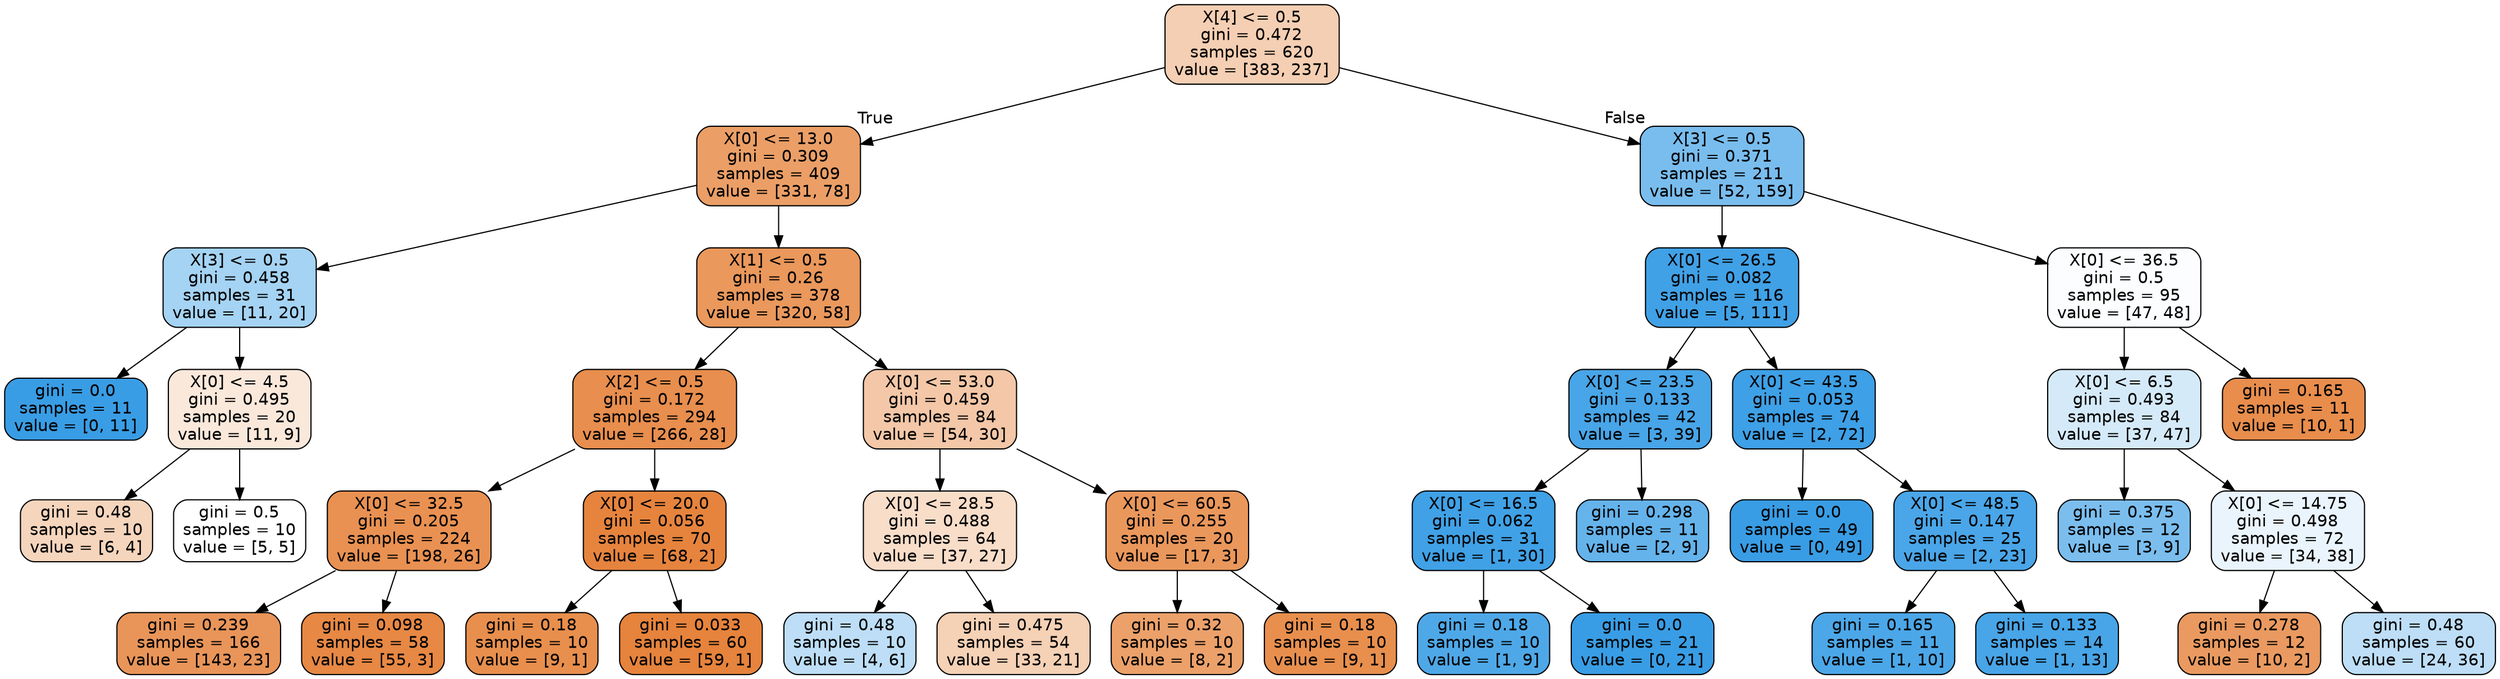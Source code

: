 digraph Tree {
node [shape=box, style="filled, rounded", color="black", fontname=helvetica] ;
edge [fontname=helvetica] ;
0 [label="X[4] <= 0.5\ngini = 0.472\nsamples = 620\nvalue = [383, 237]", fillcolor="#e5813961"] ;
1 [label="X[0] <= 13.0\ngini = 0.309\nsamples = 409\nvalue = [331, 78]", fillcolor="#e58139c3"] ;
0 -> 1 [labeldistance=2.5, labelangle=45, headlabel="True"] ;
2 [label="X[3] <= 0.5\ngini = 0.458\nsamples = 31\nvalue = [11, 20]", fillcolor="#399de573"] ;
1 -> 2 ;
3 [label="gini = 0.0\nsamples = 11\nvalue = [0, 11]", fillcolor="#399de5ff"] ;
2 -> 3 ;
4 [label="X[0] <= 4.5\ngini = 0.495\nsamples = 20\nvalue = [11, 9]", fillcolor="#e581392e"] ;
2 -> 4 ;
5 [label="gini = 0.48\nsamples = 10\nvalue = [6, 4]", fillcolor="#e5813955"] ;
4 -> 5 ;
6 [label="gini = 0.5\nsamples = 10\nvalue = [5, 5]", fillcolor="#e5813900"] ;
4 -> 6 ;
7 [label="X[1] <= 0.5\ngini = 0.26\nsamples = 378\nvalue = [320, 58]", fillcolor="#e58139d1"] ;
1 -> 7 ;
8 [label="X[2] <= 0.5\ngini = 0.172\nsamples = 294\nvalue = [266, 28]", fillcolor="#e58139e4"] ;
7 -> 8 ;
9 [label="X[0] <= 32.5\ngini = 0.205\nsamples = 224\nvalue = [198, 26]", fillcolor="#e58139de"] ;
8 -> 9 ;
10 [label="gini = 0.239\nsamples = 166\nvalue = [143, 23]", fillcolor="#e58139d6"] ;
9 -> 10 ;
11 [label="gini = 0.098\nsamples = 58\nvalue = [55, 3]", fillcolor="#e58139f1"] ;
9 -> 11 ;
12 [label="X[0] <= 20.0\ngini = 0.056\nsamples = 70\nvalue = [68, 2]", fillcolor="#e58139f8"] ;
8 -> 12 ;
13 [label="gini = 0.18\nsamples = 10\nvalue = [9, 1]", fillcolor="#e58139e3"] ;
12 -> 13 ;
14 [label="gini = 0.033\nsamples = 60\nvalue = [59, 1]", fillcolor="#e58139fb"] ;
12 -> 14 ;
15 [label="X[0] <= 53.0\ngini = 0.459\nsamples = 84\nvalue = [54, 30]", fillcolor="#e5813971"] ;
7 -> 15 ;
16 [label="X[0] <= 28.5\ngini = 0.488\nsamples = 64\nvalue = [37, 27]", fillcolor="#e5813945"] ;
15 -> 16 ;
17 [label="gini = 0.48\nsamples = 10\nvalue = [4, 6]", fillcolor="#399de555"] ;
16 -> 17 ;
18 [label="gini = 0.475\nsamples = 54\nvalue = [33, 21]", fillcolor="#e581395d"] ;
16 -> 18 ;
19 [label="X[0] <= 60.5\ngini = 0.255\nsamples = 20\nvalue = [17, 3]", fillcolor="#e58139d2"] ;
15 -> 19 ;
20 [label="gini = 0.32\nsamples = 10\nvalue = [8, 2]", fillcolor="#e58139bf"] ;
19 -> 20 ;
21 [label="gini = 0.18\nsamples = 10\nvalue = [9, 1]", fillcolor="#e58139e3"] ;
19 -> 21 ;
22 [label="X[3] <= 0.5\ngini = 0.371\nsamples = 211\nvalue = [52, 159]", fillcolor="#399de5ac"] ;
0 -> 22 [labeldistance=2.5, labelangle=-45, headlabel="False"] ;
23 [label="X[0] <= 26.5\ngini = 0.082\nsamples = 116\nvalue = [5, 111]", fillcolor="#399de5f4"] ;
22 -> 23 ;
24 [label="X[0] <= 23.5\ngini = 0.133\nsamples = 42\nvalue = [3, 39]", fillcolor="#399de5eb"] ;
23 -> 24 ;
25 [label="X[0] <= 16.5\ngini = 0.062\nsamples = 31\nvalue = [1, 30]", fillcolor="#399de5f6"] ;
24 -> 25 ;
26 [label="gini = 0.18\nsamples = 10\nvalue = [1, 9]", fillcolor="#399de5e3"] ;
25 -> 26 ;
27 [label="gini = 0.0\nsamples = 21\nvalue = [0, 21]", fillcolor="#399de5ff"] ;
25 -> 27 ;
28 [label="gini = 0.298\nsamples = 11\nvalue = [2, 9]", fillcolor="#399de5c6"] ;
24 -> 28 ;
29 [label="X[0] <= 43.5\ngini = 0.053\nsamples = 74\nvalue = [2, 72]", fillcolor="#399de5f8"] ;
23 -> 29 ;
30 [label="gini = 0.0\nsamples = 49\nvalue = [0, 49]", fillcolor="#399de5ff"] ;
29 -> 30 ;
31 [label="X[0] <= 48.5\ngini = 0.147\nsamples = 25\nvalue = [2, 23]", fillcolor="#399de5e9"] ;
29 -> 31 ;
32 [label="gini = 0.165\nsamples = 11\nvalue = [1, 10]", fillcolor="#399de5e6"] ;
31 -> 32 ;
33 [label="gini = 0.133\nsamples = 14\nvalue = [1, 13]", fillcolor="#399de5eb"] ;
31 -> 33 ;
34 [label="X[0] <= 36.5\ngini = 0.5\nsamples = 95\nvalue = [47, 48]", fillcolor="#399de505"] ;
22 -> 34 ;
35 [label="X[0] <= 6.5\ngini = 0.493\nsamples = 84\nvalue = [37, 47]", fillcolor="#399de536"] ;
34 -> 35 ;
36 [label="gini = 0.375\nsamples = 12\nvalue = [3, 9]", fillcolor="#399de5aa"] ;
35 -> 36 ;
37 [label="X[0] <= 14.75\ngini = 0.498\nsamples = 72\nvalue = [34, 38]", fillcolor="#399de51b"] ;
35 -> 37 ;
38 [label="gini = 0.278\nsamples = 12\nvalue = [10, 2]", fillcolor="#e58139cc"] ;
37 -> 38 ;
39 [label="gini = 0.48\nsamples = 60\nvalue = [24, 36]", fillcolor="#399de555"] ;
37 -> 39 ;
40 [label="gini = 0.165\nsamples = 11\nvalue = [10, 1]", fillcolor="#e58139e6"] ;
34 -> 40 ;
}